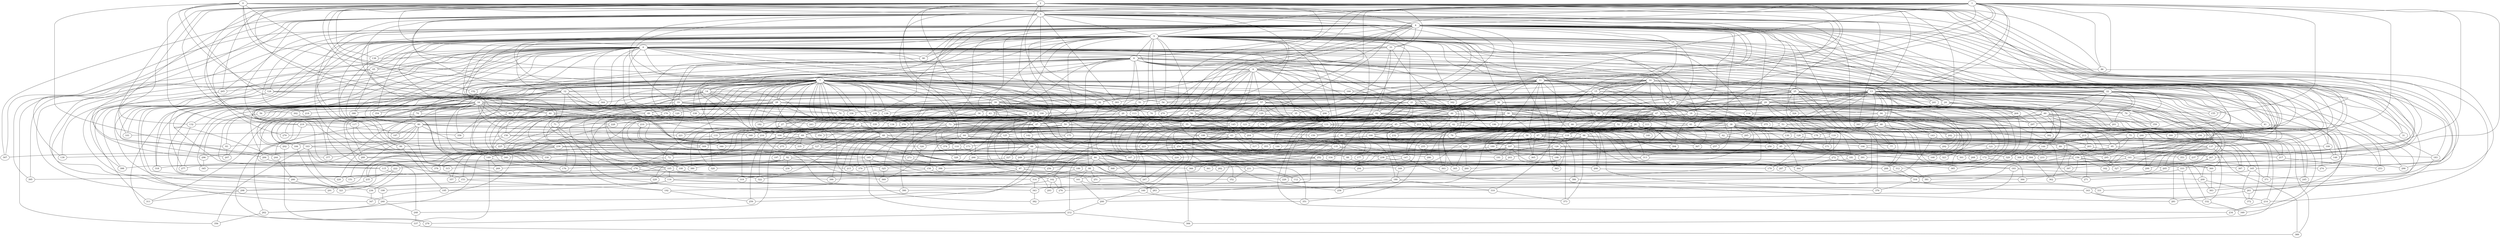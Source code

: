 strict graph "barabasi_albert_graph(400,3)" {
0;
1;
2;
3;
4;
5;
6;
7;
8;
9;
10;
11;
12;
13;
14;
15;
16;
17;
18;
19;
20;
21;
22;
23;
24;
25;
26;
27;
28;
29;
30;
31;
32;
33;
34;
35;
36;
37;
38;
39;
40;
41;
42;
43;
44;
45;
46;
47;
48;
49;
50;
51;
52;
53;
54;
55;
56;
57;
58;
59;
60;
61;
62;
63;
64;
65;
66;
67;
68;
69;
70;
71;
72;
73;
74;
75;
76;
77;
78;
79;
80;
81;
82;
83;
84;
85;
86;
87;
88;
89;
90;
91;
92;
93;
94;
95;
96;
97;
98;
99;
100;
101;
102;
103;
104;
105;
106;
107;
108;
109;
110;
111;
112;
113;
114;
115;
116;
117;
118;
119;
120;
121;
122;
123;
124;
125;
126;
127;
128;
129;
130;
131;
132;
133;
134;
135;
136;
137;
138;
139;
140;
141;
142;
143;
144;
145;
146;
147;
148;
149;
150;
151;
152;
153;
154;
155;
156;
157;
158;
159;
160;
161;
162;
163;
164;
165;
166;
167;
168;
169;
170;
171;
172;
173;
174;
175;
176;
177;
178;
179;
180;
181;
182;
183;
184;
185;
186;
187;
188;
189;
190;
191;
192;
193;
194;
195;
196;
197;
198;
199;
200;
201;
202;
203;
204;
205;
206;
207;
208;
209;
210;
211;
212;
213;
214;
215;
216;
217;
218;
219;
220;
221;
222;
223;
224;
225;
226;
227;
228;
229;
230;
231;
232;
233;
234;
235;
236;
237;
238;
239;
240;
241;
242;
243;
244;
245;
246;
247;
248;
249;
250;
251;
252;
253;
254;
255;
256;
257;
258;
259;
260;
261;
262;
263;
264;
265;
266;
267;
268;
269;
270;
271;
272;
273;
274;
275;
276;
277;
278;
279;
280;
281;
282;
283;
284;
285;
286;
287;
288;
289;
290;
291;
292;
293;
294;
295;
296;
297;
298;
299;
300;
301;
302;
303;
304;
305;
306;
307;
308;
309;
310;
311;
312;
313;
314;
315;
316;
317;
318;
319;
320;
321;
322;
323;
324;
325;
326;
327;
328;
329;
330;
331;
332;
333;
334;
335;
336;
337;
338;
339;
340;
341;
342;
343;
344;
345;
346;
347;
348;
349;
350;
351;
352;
353;
354;
355;
356;
357;
358;
359;
360;
361;
362;
363;
364;
365;
366;
367;
368;
369;
370;
371;
372;
373;
374;
375;
376;
377;
378;
379;
380;
381;
382;
383;
384;
385;
386;
387;
388;
389;
390;
391;
392;
393;
394;
395;
396;
397;
398;
399;
0 -- 194  [is_available=True, prob="1.0"];
0 -- 3  [is_available=True, prob="0.851090883686"];
0 -- 37  [is_available=True, prob="0.223880657404"];
0 -- 14  [is_available=True, prob="1.0"];
0 -- 15  [is_available=True, prob="0.00878079249081"];
0 -- 83  [is_available=True, prob="0.88874229343"];
0 -- 117  [is_available=True, prob="0.405916816203"];
0 -- 310  [is_available=True, prob="0.867813432873"];
0 -- 377  [is_available=True, prob="0.320239849082"];
0 -- 185  [is_available=True, prob="0.857449743562"];
0 -- 59  [is_available=True, prob="0.809368988756"];
0 -- 124  [is_available=True, prob="0.802551104103"];
1 -- 129  [is_available=True, prob="0.682571922859"];
1 -- 3  [is_available=True, prob="0.592420297834"];
1 -- 4  [is_available=True, prob="0.113769105557"];
1 -- 5  [is_available=True, prob="0.398788615673"];
1 -- 7  [is_available=True, prob="0.827998696465"];
1 -- 266  [is_available=True, prob="1.0"];
1 -- 13  [is_available=True, prob="0.458743917316"];
1 -- 15  [is_available=True, prob="0.972632338004"];
1 -- 17  [is_available=True, prob="1.0"];
1 -- 26  [is_available=True, prob="1.0"];
1 -- 155  [is_available=True, prob="1.0"];
1 -- 342  [is_available=True, prob="0.242053574496"];
1 -- 167  [is_available=True, prob="0.643810865347"];
1 -- 172  [is_available=True, prob="0.0792265433125"];
1 -- 50  [is_available=True, prob="0.719776356141"];
1 -- 57  [is_available=True, prob="0.525701461164"];
1 -- 66  [is_available=True, prob="0.0657945708219"];
1 -- 141  [is_available=True, prob="0.6057504334"];
1 -- 81  [is_available=True, prob="0.515741754382"];
1 -- 86  [is_available=True, prob="1.0"];
1 -- 219  [is_available=True, prob="0.624446972701"];
1 -- 93  [is_available=True, prob="1.0"];
1 -- 246  [is_available=True, prob="1.0"];
2 -- 128  [is_available=True, prob="1.0"];
2 -- 3  [is_available=True, prob="0.302623008906"];
2 -- 4  [is_available=True, prob="0.453033485331"];
2 -- 6  [is_available=True, prob="1.0"];
2 -- 265  [is_available=True, prob="0.993682124334"];
2 -- 138  [is_available=True, prob="0.947796369277"];
2 -- 11  [is_available=True, prob="0.564332187279"];
2 -- 13  [is_available=True, prob="0.718839417213"];
2 -- 22  [is_available=True, prob="0.310459270777"];
2 -- 152  [is_available=True, prob="1.0"];
2 -- 132  [is_available=True, prob="0.572115595448"];
2 -- 33  [is_available=True, prob="0.462663548247"];
2 -- 34  [is_available=True, prob="0.0041338368849"];
2 -- 302  [is_available=True, prob="0.675468569191"];
2 -- 68  [is_available=True, prob="0.237771030935"];
2 -- 69  [is_available=True, prob="1.0"];
2 -- 76  [is_available=True, prob="0.898633771966"];
2 -- 333  [is_available=True, prob="0.615000984717"];
2 -- 86  [is_available=True, prob="1.0"];
2 -- 218  [is_available=True, prob="1.0"];
2 -- 94  [is_available=True, prob="0.194012615598"];
2 -- 101  [is_available=True, prob="0.368230066452"];
2 -- 233  [is_available=True, prob="0.166021715791"];
2 -- 106  [is_available=True, prob="0.560052256027"];
2 -- 110  [is_available=True, prob="0.343146482383"];
2 -- 119  [is_available=True, prob="0.0928564030937"];
2 -- 127  [is_available=True, prob="0.296845069224"];
3 -- 4  [is_available=True, prob="1.0"];
3 -- 5  [is_available=True, prob="0.374906134578"];
3 -- 7  [is_available=True, prob="0.526665299724"];
3 -- 393  [is_available=True, prob="0.494061038811"];
3 -- 139  [is_available=True, prob="0.961458208941"];
3 -- 12  [is_available=True, prob="0.497581418172"];
3 -- 19  [is_available=True, prob="1.0"];
3 -- 20  [is_available=True, prob="0.164795197442"];
3 -- 279  [is_available=True, prob="0.177708124085"];
3 -- 30  [is_available=True, prob="0.335259320625"];
3 -- 32  [is_available=True, prob="1.0"];
3 -- 290  [is_available=True, prob="0.278690439078"];
3 -- 40  [is_available=True, prob="0.155567372661"];
3 -- 177  [is_available=True, prob="1.0"];
3 -- 307  [is_available=True, prob="0.391891602263"];
3 -- 185  [is_available=True, prob="0.351477665276"];
3 -- 187  [is_available=True, prob="0.383791145461"];
3 -- 61  [is_available=True, prob="0.553388820626"];
3 -- 288  [is_available=True, prob="0.560492502613"];
3 -- 11  [is_available=True, prob="1.0"];
3 -- 325  [is_available=True, prob="0.283586031743"];
3 -- 207  [is_available=True, prob="1.0"];
3 -- 82  [is_available=True, prob="0.464437436378"];
3 -- 341  [is_available=True, prob="0.544640829193"];
3 -- 214  [is_available=True, prob="0.196261956591"];
4 -- 256  [is_available=True, prob="0.943344074855"];
4 -- 5  [is_available=True, prob="0.287189401812"];
4 -- 6  [is_available=True, prob="0.379576381629"];
4 -- 8  [is_available=True, prob="0.190703199596"];
4 -- 9  [is_available=True, prob="0.897734853054"];
4 -- 10  [is_available=True, prob="1.0"];
4 -- 267  [is_available=True, prob="0.352119768733"];
4 -- 396  [is_available=True, prob="0.867326912862"];
4 -- 16  [is_available=True, prob="1.0"];
4 -- 18  [is_available=True, prob="0.64834414474"];
4 -- 21  [is_available=True, prob="1.0"];
4 -- 23  [is_available=True, prob="0.561803526191"];
4 -- 24  [is_available=True, prob="0.095667622239"];
4 -- 25  [is_available=True, prob="0.296671758678"];
4 -- 26  [is_available=True, prob="0.353766562919"];
4 -- 28  [is_available=True, prob="1.0"];
4 -- 218  [is_available=True, prob="1.0"];
4 -- 31  [is_available=True, prob="0.0184789876985"];
4 -- 160  [is_available=True, prob="0.198586923367"];
4 -- 33  [is_available=True, prob="0.698944494804"];
4 -- 292  [is_available=True, prob="1.0"];
4 -- 38  [is_available=True, prob="0.35052231752"];
4 -- 170  [is_available=True, prob="0.0630096648205"];
4 -- 43  [is_available=True, prob="0.596244343505"];
4 -- 307  [is_available=True, prob="0.105874189044"];
4 -- 265  [is_available=True, prob="0.74215377199"];
4 -- 313  [is_available=True, prob="0.904925372515"];
4 -- 395  [is_available=True, prob="0.244839247279"];
4 -- 201  [is_available=True, prob="0.485873020804"];
4 -- 75  [is_available=True, prob="1.0"];
4 -- 77  [is_available=True, prob="1.0"];
4 -- 79  [is_available=True, prob="0.854360034238"];
4 -- 282  [is_available=True, prob="0.176461984993"];
4 -- 274  [is_available=True, prob="1.0"];
4 -- 90  [is_available=True, prob="0.00753485877654"];
4 -- 99  [is_available=True, prob="0.76239952673"];
4 -- 108  [is_available=True, prob="0.952680554128"];
4 -- 237  [is_available=True, prob="0.449547564797"];
4 -- 241  [is_available=True, prob="0.32017547352"];
4 -- 242  [is_available=True, prob="0.149131496687"];
4 -- 121  [is_available=True, prob="0.21746131277"];
4 -- 122  [is_available=True, prob="0.281662502707"];
5 -- 258  [is_available=True, prob="0.0942332353045"];
5 -- 6  [is_available=True, prob="0.0605900503957"];
5 -- 7  [is_available=True, prob="0.555642125655"];
5 -- 8  [is_available=True, prob="0.325748519393"];
5 -- 9  [is_available=True, prob="0.326544564255"];
5 -- 10  [is_available=True, prob="1.0"];
5 -- 11  [is_available=True, prob="1.0"];
5 -- 12  [is_available=True, prob="0.117105498182"];
5 -- 270  [is_available=True, prob="0.313225846546"];
5 -- 16  [is_available=True, prob="0.235192773987"];
5 -- 17  [is_available=True, prob="1.0"];
5 -- 19  [is_available=True, prob="0.185899875634"];
5 -- 148  [is_available=True, prob="0.62347886283"];
5 -- 21  [is_available=True, prob="0.221097013032"];
5 -- 24  [is_available=True, prob="0.0334547472103"];
5 -- 284  [is_available=True, prob="1.0"];
5 -- 159  [is_available=True, prob="0.946044682256"];
5 -- 33  [is_available=True, prob="0.268876529427"];
5 -- 134  [is_available=True, prob="0.00558925399089"];
5 -- 39  [is_available=True, prob="0.781757713476"];
5 -- 172  [is_available=True, prob="0.577329208925"];
5 -- 46  [is_available=True, prob="0.842297280402"];
5 -- 49  [is_available=True, prob="0.423993738911"];
5 -- 50  [is_available=True, prob="0.833014856678"];
5 -- 54  [is_available=True, prob="1.0"];
5 -- 183  [is_available=True, prob="0.832604885661"];
5 -- 138  [is_available=True, prob="0.538349485966"];
5 -- 394  [is_available=True, prob="1.0"];
5 -- 64  [is_available=True, prob="0.784764657926"];
5 -- 65  [is_available=True, prob="0.460986710932"];
5 -- 331  [is_available=True, prob="0.387733077718"];
5 -- 198  [is_available=True, prob="0.489465702151"];
5 -- 241  [is_available=True, prob="0.106091060487"];
5 -- 204  [is_available=True, prob="1.0"];
5 -- 80  [is_available=True, prob="0.00938784751426"];
5 -- 338  [is_available=True, prob="0.988881079475"];
5 -- 342  [is_available=True, prob="1.0"];
5 -- 90  [is_available=True, prob="1.0"];
5 -- 347  [is_available=True, prob="0.254671691648"];
5 -- 220  [is_available=True, prob="0.0137760319099"];
5 -- 353  [is_available=True, prob="0.39632187728"];
5 -- 354  [is_available=True, prob="1.0"];
5 -- 99  [is_available=True, prob="0.983018851068"];
5 -- 101  [is_available=True, prob="1.0"];
5 -- 174  [is_available=True, prob="1.0"];
5 -- 113  [is_available=True, prob="0.110842476378"];
5 -- 114  [is_available=True, prob="0.385884256174"];
5 -- 117  [is_available=True, prob="0.252233463872"];
5 -- 120  [is_available=True, prob="0.186531707621"];
5 -- 300  [is_available=True, prob="1.0"];
5 -- 124  [is_available=True, prob="1.0"];
5 -- 125  [is_available=True, prob="1.0"];
5 -- 264  [is_available=True, prob="0.992804941943"];
6 -- 8  [is_available=True, prob="0.654066737187"];
6 -- 388  [is_available=True, prob="0.806137169413"];
6 -- 139  [is_available=True, prob="0.27809543058"];
6 -- 398  [is_available=True, prob="0.278857313188"];
6 -- 144  [is_available=True, prob="0.566274485049"];
6 -- 152  [is_available=True, prob="0.275693812206"];
6 -- 18  [is_available=True, prob="1.0"];
6 -- 275  [is_available=True, prob="0.787692698222"];
6 -- 20  [is_available=True, prob="1.0"];
6 -- 24  [is_available=True, prob="0.537106357857"];
6 -- 25  [is_available=True, prob="0.681102939794"];
6 -- 29  [is_available=True, prob="0.973582058484"];
6 -- 31  [is_available=True, prob="1.0"];
6 -- 291  [is_available=True, prob="1.0"];
6 -- 36  [is_available=True, prob="1.0"];
6 -- 303  [is_available=True, prob="0.0754512612334"];
6 -- 176  [is_available=True, prob="0.567474332958"];
6 -- 136  [is_available=True, prob="1.0"];
6 -- 181  [is_available=True, prob="0.457009873116"];
6 -- 54  [is_available=True, prob="1.0"];
6 -- 59  [is_available=True, prob="0.274851429201"];
6 -- 318  [is_available=True, prob="0.0165777461298"];
6 -- 65  [is_available=True, prob="0.355367671474"];
6 -- 395  [is_available=True, prob="0.0683742089156"];
6 -- 68  [is_available=True, prob="0.512117329152"];
6 -- 326  [is_available=True, prob="0.876267140893"];
6 -- 356  [is_available=True, prob="0.25038780399"];
6 -- 74  [is_available=True, prob="0.773817393078"];
6 -- 77  [is_available=True, prob="0.279824533683"];
6 -- 80  [is_available=True, prob="1.0"];
6 -- 344  [is_available=True, prob="0.453936257713"];
6 -- 228  [is_available=True, prob="0.6893913225"];
6 -- 90  [is_available=True, prob="1.0"];
6 -- 354  [is_available=True, prob="0.901137342775"];
6 -- 100  [is_available=True, prob="0.0255786278844"];
6 -- 358  [is_available=True, prob="0.0941497475587"];
6 -- 236  [is_available=True, prob="1.0"];
6 -- 109  [is_available=True, prob="0.136376712381"];
6 -- 371  [is_available=True, prob="0.747766489986"];
7 -- 129  [is_available=True, prob="1.0"];
7 -- 265  [is_available=True, prob="0.48394693058"];
7 -- 12  [is_available=True, prob="0.544207051167"];
7 -- 13  [is_available=True, prob="0.799165461587"];
7 -- 14  [is_available=True, prob="0.498970622113"];
7 -- 145  [is_available=True, prob="0.0232428427844"];
7 -- 19  [is_available=True, prob="0.0571499876031"];
7 -- 148  [is_available=True, prob="0.0663445832504"];
7 -- 277  [is_available=True, prob="1.0"];
7 -- 23  [is_available=True, prob="0.831992322967"];
7 -- 152  [is_available=True, prob="1.0"];
7 -- 27  [is_available=True, prob="0.53344644664"];
7 -- 28  [is_available=True, prob="0.666114624142"];
7 -- 157  [is_available=True, prob="0.0270352627911"];
7 -- 289  [is_available=True, prob="0.750257469776"];
7 -- 164  [is_available=True, prob="0.465918670302"];
7 -- 166  [is_available=True, prob="0.607567846087"];
7 -- 39  [is_available=True, prob="0.143658078086"];
7 -- 45  [is_available=True, prob="0.226568241565"];
7 -- 47  [is_available=True, prob="0.250099318406"];
7 -- 48  [is_available=True, prob="0.592025374315"];
7 -- 270  [is_available=True, prob="0.182375741184"];
7 -- 182  [is_available=True, prob="1.0"];
7 -- 393  [is_available=True, prob="1.0"];
7 -- 190  [is_available=True, prob="0.260517105691"];
7 -- 319  [is_available=True, prob="0.68199752786"];
7 -- 175  [is_available=True, prob="0.101340560045"];
7 -- 197  [is_available=True, prob="1.0"];
7 -- 73  [is_available=True, prob="0.466062762447"];
7 -- 75  [is_available=True, prob="0.284617689769"];
7 -- 226  [is_available=True, prob="0.364719815847"];
7 -- 269  [is_available=True, prob="0.851259650238"];
7 -- 336  [is_available=True, prob="0.402976079353"];
7 -- 337  [is_available=True, prob="0.608875215253"];
7 -- 210  [is_available=True, prob="0.518567154716"];
7 -- 339  [is_available=True, prob="0.770235863374"];
7 -- 213  [is_available=True, prob="1.0"];
7 -- 215  [is_available=True, prob="0.807914967401"];
7 -- 92  [is_available=True, prob="0.426604581871"];
7 -- 221  [is_available=True, prob="1.0"];
7 -- 350  [is_available=True, prob="0.616453583294"];
7 -- 224  [is_available=True, prob="1.0"];
7 -- 98  [is_available=True, prob="0.567936587937"];
7 -- 131  [is_available=True, prob="0.469859443651"];
7 -- 104  [is_available=True, prob="0.0349583661215"];
7 -- 108  [is_available=True, prob="1.0"];
7 -- 239  [is_available=True, prob="1.0"];
7 -- 113  [is_available=True, prob="0.0457835410941"];
7 -- 115  [is_available=True, prob="0.58783832693"];
7 -- 244  [is_available=True, prob="0.999413403628"];
7 -- 376  [is_available=True, prob="0.394325140739"];
7 -- 249  [is_available=True, prob="0.521466833294"];
7 -- 379  [is_available=True, prob="1.0"];
7 -- 124  [is_available=True, prob="1.0"];
7 -- 125  [is_available=True, prob="0.236124786023"];
8 -- 9  [is_available=True, prob="0.813489721843"];
8 -- 14  [is_available=True, prob="0.122151219683"];
8 -- 147  [is_available=True, prob="0.855387603192"];
8 -- 133  [is_available=True, prob="0.190696077275"];
8 -- 293  [is_available=True, prob="0.891418043072"];
8 -- 42  [is_available=True, prob="0.195873060097"];
8 -- 43  [is_available=True, prob="0.411150452615"];
8 -- 44  [is_available=True, prob="1.0"];
8 -- 51  [is_available=True, prob="0.611775375802"];
8 -- 183  [is_available=True, prob="1.0"];
8 -- 205  [is_available=True, prob="0.263804151394"];
8 -- 206  [is_available=True, prob="0.184577726014"];
8 -- 83  [is_available=True, prob="0.823049515049"];
8 -- 86  [is_available=True, prob="0.342790782382"];
8 -- 87  [is_available=True, prob="0.851845123991"];
8 -- 216  [is_available=True, prob="0.423831601475"];
8 -- 236  [is_available=True, prob="1.0"];
8 -- 248  [is_available=True, prob="1.0"];
8 -- 170  [is_available=True, prob="0.486181726389"];
8 -- 126  [is_available=True, prob="0.949509288294"];
9 -- 32  [is_available=True, prob="0.302729916246"];
9 -- 368  [is_available=True, prob="1.0"];
9 -- 98  [is_available=True, prob="0.869147192424"];
9 -- 35  [is_available=True, prob="1.0"];
9 -- 10  [is_available=True, prob="0.623895756491"];
9 -- 311  [is_available=True, prob="0.432110791008"];
9 -- 164  [is_available=True, prob="1.0"];
9 -- 50  [is_available=True, prob="0.206216071561"];
9 -- 179  [is_available=True, prob="1.0"];
9 -- 57  [is_available=True, prob="1.0"];
9 -- 36  [is_available=True, prob="0.303491912053"];
9 -- 219  [is_available=True, prob="0.680758269103"];
9 -- 252  [is_available=True, prob="0.77609995105"];
9 -- 63  [is_available=True, prob="0.340436709888"];
10 -- 91  [is_available=True, prob="0.195016602252"];
10 -- 73  [is_available=True, prob="0.123749656702"];
10 -- 15  [is_available=True, prob="1.0"];
10 -- 17  [is_available=True, prob="0.509387923168"];
10 -- 18  [is_available=True, prob="0.432494725417"];
10 -- 51  [is_available=True, prob="1.0"];
10 -- 147  [is_available=True, prob="0.209386203107"];
10 -- 22  [is_available=True, prob="1.0"];
10 -- 41  [is_available=True, prob="0.985999055024"];
10 -- 137  [is_available=True, prob="0.802740310826"];
10 -- 25  [is_available=True, prob="0.359000137923"];
10 -- 27  [is_available=True, prob="0.834234307779"];
10 -- 60  [is_available=True, prob="0.173218205415"];
10 -- 30  [is_available=True, prob="1.0"];
11 -- 257  [is_available=True, prob="0.294519620152"];
11 -- 22  [is_available=True, prob="0.837016334791"];
11 -- 154  [is_available=True, prob="0.350500362354"];
11 -- 161  [is_available=True, prob="0.658954329478"];
11 -- 164  [is_available=True, prob="0.204756610405"];
11 -- 171  [is_available=True, prob="0.770934498788"];
11 -- 44  [is_available=True, prob="0.955794462608"];
11 -- 303  [is_available=True, prob="0.590164309558"];
11 -- 304  [is_available=True, prob="0.593548726838"];
11 -- 178  [is_available=True, prob="0.879740947704"];
11 -- 308  [is_available=True, prob="1.0"];
11 -- 56  [is_available=True, prob="0.934136028476"];
11 -- 57  [is_available=True, prob="0.513889421713"];
11 -- 58  [is_available=True, prob="0.883856339711"];
11 -- 324  [is_available=True, prob="0.426045220442"];
11 -- 100  [is_available=True, prob="0.320729043097"];
11 -- 233  [is_available=True, prob="1.0"];
11 -- 363  [is_available=True, prob="0.885258622795"];
11 -- 123  [is_available=True, prob="0.438574876436"];
12 -- 38  [is_available=True, prob="0.576312317841"];
12 -- 71  [is_available=True, prob="1.0"];
12 -- 335  [is_available=True, prob="1.0"];
12 -- 16  [is_available=True, prob="0.924227789372"];
12 -- 243  [is_available=True, prob="0.695212744824"];
12 -- 52  [is_available=True, prob="1.0"];
12 -- 284  [is_available=True, prob="0.342575370189"];
12 -- 318  [is_available=True, prob="0.689831288073"];
13 -- 131  [is_available=True, prob="0.733033331442"];
13 -- 264  [is_available=True, prob="1.0"];
13 -- 137  [is_available=True, prob="0.174407102151"];
13 -- 130  [is_available=True, prob="0.569036250291"];
13 -- 195  [is_available=True, prob="0.645968982604"];
13 -- 154  [is_available=True, prob="1.0"];
13 -- 155  [is_available=True, prob="0.739185614144"];
13 -- 29  [is_available=True, prob="0.645988868765"];
13 -- 34  [is_available=True, prob="1.0"];
13 -- 299  [is_available=True, prob="0.684946385463"];
13 -- 46  [is_available=True, prob="1.0"];
13 -- 47  [is_available=True, prob="0.814123160367"];
13 -- 60  [is_available=True, prob="1.0"];
13 -- 61  [is_available=True, prob="0.664904825779"];
13 -- 67  [is_available=True, prob="0.907815062706"];
13 -- 201  [is_available=True, prob="0.161431179287"];
13 -- 386  [is_available=True, prob="0.538842610559"];
13 -- 91  [is_available=True, prob="0.983819853542"];
13 -- 94  [is_available=True, prob="0.222869743728"];
13 -- 391  [is_available=True, prob="0.425538359493"];
13 -- 102  [is_available=True, prob="0.166069952772"];
13 -- 381  [is_available=True, prob="0.716918283379"];
13 -- 114  [is_available=True, prob="0.882111944258"];
13 -- 118  [is_available=True, prob="0.305749552403"];
13 -- 253  [is_available=True, prob="0.21043478489"];
14 -- 385  [is_available=True, prob="0.0198180557754"];
14 -- 37  [is_available=True, prob="1.0"];
14 -- 239  [is_available=True, prob="1.0"];
14 -- 40  [is_available=True, prob="0.862764576855"];
14 -- 344  [is_available=True, prob="0.705498666856"];
14 -- 28  [is_available=True, prob="0.299243021508"];
14 -- 350  [is_available=True, prob="0.959106705543"];
15 -- 301  [is_available=True, prob="0.724409266266"];
15 -- 289  [is_available=True, prob="0.0157428442653"];
15 -- 109  [is_available=True, prob="1.0"];
15 -- 206  [is_available=True, prob="0.65105186528"];
15 -- 111  [is_available=True, prob="0.385376249507"];
15 -- 51  [is_available=True, prob="0.890784416863"];
15 -- 21  [is_available=True, prob="0.753368393487"];
15 -- 54  [is_available=True, prob="1.0"];
15 -- 349  [is_available=True, prob="0.00103783794563"];
15 -- 53  [is_available=True, prob="0.943103611581"];
16 -- 277  [is_available=True, prob="0.277789877474"];
16 -- 23  [is_available=True, prob="0.967072436333"];
16 -- 280  [is_available=True, prob="1.0"];
16 -- 132  [is_available=True, prob="1.0"];
16 -- 159  [is_available=True, prob="0.393168739573"];
16 -- 35  [is_available=True, prob="1.0"];
16 -- 40  [is_available=True, prob="1.0"];
16 -- 302  [is_available=True, prob="0.591268060196"];
16 -- 94  [is_available=True, prob="1.0"];
16 -- 184  [is_available=True, prob="0.967141088284"];
16 -- 351  [is_available=True, prob="0.300608916197"];
16 -- 202  [is_available=True, prob="0.992159684481"];
16 -- 70  [is_available=True, prob="0.890228727659"];
16 -- 74  [is_available=True, prob="0.670814047398"];
16 -- 56  [is_available=True, prob="1.0"];
16 -- 210  [is_available=True, prob="0.082670305405"];
16 -- 340  [is_available=True, prob="0.997905220106"];
16 -- 345  [is_available=True, prob="1.0"];
16 -- 346  [is_available=True, prob="0.244670280839"];
16 -- 91  [is_available=True, prob="0.473526190222"];
16 -- 348  [is_available=True, prob="0.526728660371"];
16 -- 93  [is_available=True, prob="0.892524613848"];
16 -- 222  [is_available=True, prob="0.194110608693"];
16 -- 223  [is_available=True, prob="0.561929393769"];
16 -- 354  [is_available=True, prob="1.0"];
16 -- 229  [is_available=True, prob="0.0544899749355"];
16 -- 358  [is_available=True, prob="0.440949295976"];
16 -- 108  [is_available=True, prob="0.167636080875"];
16 -- 338  [is_available=True, prob="0.316281925772"];
16 -- 111  [is_available=True, prob="0.620753779647"];
16 -- 116  [is_available=True, prob="0.838486711071"];
17 -- 194  [is_available=True, prob="1.0"];
17 -- 97  [is_available=True, prob="0.778995869044"];
17 -- 73  [is_available=True, prob="0.389294898999"];
17 -- 263  [is_available=True, prob="0.84738934208"];
17 -- 79  [is_available=True, prob="1.0"];
17 -- 49  [is_available=True, prob="0.330761798775"];
17 -- 274  [is_available=True, prob="0.108654265129"];
17 -- 83  [is_available=True, prob="0.599492430467"];
17 -- 20  [is_available=True, prob="0.134416373871"];
17 -- 286  [is_available=True, prob="0.869079429116"];
17 -- 375  [is_available=True, prob="1.0"];
17 -- 187  [is_available=True, prob="0.811352186019"];
17 -- 156  [is_available=True, prob="0.991814365432"];
17 -- 62  [is_available=True, prob="0.738235918282"];
18 -- 323  [is_available=True, prob="0.501737975626"];
18 -- 134  [is_available=True, prob="0.75407599528"];
18 -- 210  [is_available=True, prob="0.205322259341"];
18 -- 52  [is_available=True, prob="0.389900067871"];
18 -- 375  [is_available=True, prob="0.470215543941"];
18 -- 95  [is_available=True, prob="1.0"];
19 -- 225  [is_available=True, prob="1.0"];
19 -- 102  [is_available=True, prob="0.0330119686428"];
19 -- 103  [is_available=True, prob="1.0"];
19 -- 170  [is_available=True, prob="0.382294686306"];
19 -- 207  [is_available=True, prob="0.413592155178"];
19 -- 336  [is_available=True, prob="0.825089326807"];
19 -- 338  [is_available=True, prob="1.0"];
19 -- 245  [is_available=True, prob="0.00411311334486"];
19 -- 150  [is_available=True, prob="1.0"];
19 -- 311  [is_available=True, prob="0.117478379689"];
19 -- 155  [is_available=True, prob="1.0"];
19 -- 70  [is_available=True, prob="0.726521992593"];
20 -- 320  [is_available=True, prob="1.0"];
20 -- 228  [is_available=True, prob="1.0"];
20 -- 243  [is_available=True, prob="0.895910785157"];
20 -- 41  [is_available=True, prob="0.724675830277"];
20 -- 285  [is_available=True, prob="1.0"];
20 -- 211  [is_available=True, prob="1.0"];
20 -- 182  [is_available=True, prob="1.0"];
20 -- 26  [is_available=True, prob="1.0"];
20 -- 188  [is_available=True, prob="1.0"];
20 -- 282  [is_available=True, prob="1.0"];
21 -- 367  [is_available=True, prob="0.0843139228169"];
21 -- 262  [is_available=True, prob="0.146419229334"];
21 -- 135  [is_available=True, prob="0.842172229083"];
21 -- 168  [is_available=True, prob="0.500588673538"];
21 -- 140  [is_available=True, prob="0.898540448632"];
21 -- 234  [is_available=True, prob="0.60554316799"];
21 -- 231  [is_available=True, prob="0.0981260295824"];
21 -- 44  [is_available=True, prob="1.0"];
21 -- 270  [is_available=True, prob="1.0"];
21 -- 79  [is_available=True, prob="1.0"];
21 -- 81  [is_available=True, prob="0.383293585831"];
21 -- 243  [is_available=True, prob="0.773458337179"];
21 -- 190  [is_available=True, prob="0.975605784784"];
21 -- 120  [is_available=True, prob="1.0"];
21 -- 30  [is_available=True, prob="1.0"];
22 -- 32  [is_available=True, prob="0.123057123647"];
22 -- 225  [is_available=True, prob="0.714841058332"];
22 -- 163  [is_available=True, prob="1.0"];
22 -- 36  [is_available=True, prob="1.0"];
22 -- 165  [is_available=True, prob="1.0"];
22 -- 295  [is_available=True, prob="0.516064130406"];
22 -- 41  [is_available=True, prob="1.0"];
22 -- 66  [is_available=True, prob="1.0"];
22 -- 145  [is_available=True, prob="0.058908377478"];
22 -- 53  [is_available=True, prob="0.349446744439"];
22 -- 297  [is_available=True, prob="0.13919902261"];
22 -- 213  [is_available=True, prob="0.563908814331"];
22 -- 290  [is_available=True, prob="0.323826648225"];
22 -- 29  [is_available=True, prob="1.0"];
22 -- 85  [is_available=True, prob="0.312789474832"];
23 -- 362  [is_available=True, prob="0.522084763557"];
23 -- 149  [is_available=True, prob="0.381905878101"];
23 -- 196  [is_available=True, prob="0.474253045623"];
23 -- 27  [is_available=True, prob="0.478854713013"];
23 -- 63  [is_available=True, prob="1.0"];
24 -- 385  [is_available=True, prob="0.420223080124"];
24 -- 34  [is_available=True, prob="0.548105425674"];
24 -- 392  [is_available=True, prob="0.901108672047"];
24 -- 237  [is_available=True, prob="0.161876337192"];
24 -- 324  [is_available=True, prob="1.0"];
24 -- 60  [is_available=True, prob="0.982771400126"];
24 -- 166  [is_available=True, prob="0.936298385395"];
25 -- 261  [is_available=True, prob="0.917706717977"];
25 -- 136  [is_available=True, prob="0.118577091366"];
25 -- 393  [is_available=True, prob="0.925866333297"];
25 -- 141  [is_available=True, prob="0.320629017844"];
25 -- 39  [is_available=True, prob="0.460695251246"];
25 -- 71  [is_available=True, prob="0.257295646822"];
25 -- 308  [is_available=True, prob="1.0"];
25 -- 324  [is_available=True, prob="0.0319806389282"];
25 -- 327  [is_available=True, prob="0.938310079914"];
25 -- 74  [is_available=True, prob="0.688437080727"];
25 -- 78  [is_available=True, prob="1.0"];
25 -- 341  [is_available=True, prob="0.883438070623"];
25 -- 89  [is_available=True, prob="0.36106420138"];
25 -- 359  [is_available=True, prob="0.530689202536"];
25 -- 107  [is_available=True, prob="1.0"];
25 -- 112  [is_available=True, prob="1.0"];
25 -- 241  [is_available=True, prob="0.621938644249"];
25 -- 370  [is_available=True, prob="0.947130776648"];
25 -- 121  [is_available=True, prob="1.0"];
26 -- 128  [is_available=True, prob="1.0"];
26 -- 194  [is_available=True, prob="0.84947912821"];
26 -- 387  [is_available=True, prob="1.0"];
26 -- 69  [is_available=True, prob="1.0"];
26 -- 276  [is_available=True, prob="0.638338398803"];
26 -- 137  [is_available=True, prob="0.822655026137"];
26 -- 300  [is_available=True, prob="0.89279363262"];
26 -- 366  [is_available=True, prob="0.108072004453"];
26 -- 84  [is_available=True, prob="0.900232182149"];
26 -- 118  [is_available=True, prob="0.469657240758"];
26 -- 89  [is_available=True, prob="0.965197157416"];
26 -- 251  [is_available=True, prob="0.58781555084"];
26 -- 101  [is_available=True, prob="0.364103016544"];
26 -- 189  [is_available=True, prob="0.375204650418"];
26 -- 31  [is_available=True, prob="0.949511725873"];
27 -- 276  [is_available=True, prob="0.975687199034"];
27 -- 216  [is_available=True, prob="0.318080537171"];
27 -- 380  [is_available=True, prob="0.600918352694"];
28 -- 352  [is_available=True, prob="0.980090422766"];
28 -- 136  [is_available=True, prob="0.410763372318"];
28 -- 42  [is_available=True, prob="0.20063743512"];
28 -- 176  [is_available=True, prob="0.804830777958"];
28 -- 49  [is_available=True, prob="1.0"];
28 -- 339  [is_available=True, prob="0.308780071821"];
28 -- 302  [is_available=True, prob="0.838322339136"];
28 -- 182  [is_available=True, prob="1.0"];
28 -- 184  [is_available=True, prob="0.84491315592"];
28 -- 286  [is_available=True, prob="0.386698837233"];
29 -- 232  [is_available=True, prob="0.284018209604"];
29 -- 297  [is_available=True, prob="0.350379640462"];
29 -- 142  [is_available=True, prob="1.0"];
29 -- 47  [is_available=True, prob="1.0"];
29 -- 272  [is_available=True, prob="0.643028981396"];
29 -- 392  [is_available=True, prob="1.0"];
29 -- 82  [is_available=True, prob="0.284569117883"];
29 -- 397  [is_available=True, prob="0.796901275067"];
29 -- 143  [is_available=True, prob="0.878909938036"];
29 -- 221  [is_available=True, prob="0.393560568333"];
29 -- 146  [is_available=True, prob="0.829609054816"];
30 -- 384  [is_available=True, prob="1.0"];
30 -- 66  [is_available=True, prob="1.0"];
30 -- 38  [is_available=True, prob="0.106154820562"];
30 -- 72  [is_available=True, prob="0.956550385297"];
30 -- 42  [is_available=True, prob="0.670347129869"];
30 -- 45  [is_available=True, prob="1.0"];
30 -- 67  [is_available=True, prob="1.0"];
30 -- 87  [is_available=True, prob="0.645416096585"];
30 -- 250  [is_available=True, prob="1.0"];
30 -- 188  [is_available=True, prob="1.0"];
32 -- 142  [is_available=True, prob="1.0"];
32 -- 43  [is_available=True, prob="0.948281724434"];
33 -- 65  [is_available=True, prob="0.660816582748"];
33 -- 35  [is_available=True, prob="0.0129030518698"];
33 -- 138  [is_available=True, prob="0.746354597288"];
33 -- 82  [is_available=True, prob="0.293689063769"];
33 -- 255  [is_available=True, prob="0.217387402831"];
34 -- 37  [is_available=True, prob="0.982678792623"];
34 -- 360  [is_available=True, prob="0.413201057563"];
34 -- 235  [is_available=True, prob="0.956899967468"];
35 -- 211  [is_available=True, prob="0.308135718862"];
35 -- 224  [is_available=True, prob="0.984873116635"];
36 -- 196  [is_available=True, prob="0.675502126267"];
36 -- 264  [is_available=True, prob="0.0312751230333"];
36 -- 305  [is_available=True, prob="0.0724262286344"];
36 -- 56  [is_available=True, prob="0.536594156105"];
37 -- 69  [is_available=True, prob="1.0"];
37 -- 78  [is_available=True, prob="0.512388571947"];
37 -- 175  [is_available=True, prob="0.188552130086"];
37 -- 48  [is_available=True, prob="0.428562484956"];
37 -- 319  [is_available=True, prob="0.976398925062"];
38 -- 64  [is_available=True, prob="0.336265856767"];
38 -- 128  [is_available=True, prob="0.773991849836"];
38 -- 285  [is_available=True, prob="0.552387431983"];
38 -- 165  [is_available=True, prob="0.494879151981"];
38 -- 260  [is_available=True, prob="0.733625346528"];
38 -- 257  [is_available=True, prob="0.364538800562"];
38 -- 106  [is_available=True, prob="1.0"];
38 -- 242  [is_available=True, prob="1.0"];
38 -- 271  [is_available=True, prob="0.630562281984"];
38 -- 48  [is_available=True, prob="0.930512449532"];
38 -- 178  [is_available=True, prob="0.906429709557"];
38 -- 180  [is_available=True, prob="0.900932446327"];
38 -- 150  [is_available=True, prob="0.642786476785"];
38 -- 119  [is_available=True, prob="0.453688228616"];
38 -- 250  [is_available=True, prob="0.574794714815"];
38 -- 58  [is_available=True, prob="0.901068489549"];
38 -- 192  [is_available=True, prob="0.34152336705"];
38 -- 159  [is_available=True, prob="1.0"];
39 -- 192  [is_available=True, prob="0.262045621273"];
39 -- 70  [is_available=True, prob="0.400718426136"];
39 -- 103  [is_available=True, prob="0.520175686331"];
39 -- 76  [is_available=True, prob="0.542095114676"];
39 -- 238  [is_available=True, prob="1.0"];
39 -- 53  [is_available=True, prob="0.635503636256"];
39 -- 374  [is_available=True, prob="1.0"];
39 -- 218  [is_available=True, prob="0.776917117185"];
39 -- 190  [is_available=True, prob="0.925100256683"];
40 -- 80  [is_available=True, prob="1.0"];
40 -- 173  [is_available=True, prob="0.301106451563"];
40 -- 150  [is_available=True, prob="1.0"];
40 -- 55  [is_available=True, prob="1.0"];
40 -- 345  [is_available=True, prob="0.641719531855"];
40 -- 59  [is_available=True, prob="0.530855575207"];
41 -- 253  [is_available=True, prob="0.048216227791"];
42 -- 326  [is_available=True, prob="0.237365546941"];
42 -- 232  [is_available=True, prob="0.41973423928"];
42 -- 246  [is_available=True, prob="0.633949440005"];
43 -- 64  [is_available=True, prob="0.19169353241"];
43 -- 131  [is_available=True, prob="0.779250815396"];
43 -- 273  [is_available=True, prob="1.0"];
43 -- 72  [is_available=True, prob="0.630430638508"];
43 -- 339  [is_available=True, prob="0.711006800056"];
43 -- 88  [is_available=True, prob="1.0"];
43 -- 104  [is_available=True, prob="1.0"];
44 -- 160  [is_available=True, prob="1.0"];
44 -- 169  [is_available=True, prob="1.0"];
44 -- 45  [is_available=True, prob="0.388008041778"];
44 -- 46  [is_available=True, prob="1.0"];
44 -- 232  [is_available=True, prob="0.066237527657"];
44 -- 252  [is_available=True, prob="0.184998044146"];
44 -- 181  [is_available=True, prob="0.590195423784"];
45 -- 166  [is_available=True, prob="0.430261671466"];
45 -- 75  [is_available=True, prob="0.961270101627"];
45 -- 177  [is_available=True, prob="1.0"];
45 -- 180  [is_available=True, prob="0.894436575824"];
45 -- 125  [is_available=True, prob="1.0"];
45 -- 63  [is_available=True, prob="1.0"];
46 -- 193  [is_available=True, prob="0.724937085856"];
46 -- 178  [is_available=True, prob="0.121759175904"];
46 -- 371  [is_available=True, prob="0.390602126443"];
46 -- 213  [is_available=True, prob="1.0"];
46 -- 58  [is_available=True, prob="1.0"];
46 -- 378  [is_available=True, prob="0.155896777682"];
47 -- 292  [is_available=True, prob="0.50732490665"];
47 -- 169  [is_available=True, prob="0.171268102885"];
47 -- 203  [is_available=True, prob="1.0"];
47 -- 78  [is_available=True, prob="0.625382610161"];
47 -- 111  [is_available=True, prob="0.586930819333"];
47 -- 242  [is_available=True, prob="0.411807311375"];
47 -- 52  [is_available=True, prob="0.0450864366536"];
47 -- 214  [is_available=True, prob="0.3594659722"];
47 -- 247  [is_available=True, prob="0.320538871872"];
47 -- 143  [is_available=True, prob="0.254940120636"];
48 -- 106  [is_available=True, prob="1.0"];
48 -- 173  [is_available=True, prob="1.0"];
48 -- 212  [is_available=True, prob="1.0"];
48 -- 215  [is_available=True, prob="0.397798730314"];
48 -- 89  [is_available=True, prob="0.0472248444397"];
48 -- 379  [is_available=True, prob="1.0"];
48 -- 254  [is_available=True, prob="0.625425598543"];
48 -- 127  [is_available=True, prob="0.69945909083"];
49 -- 71  [is_available=True, prob="1.0"];
49 -- 278  [is_available=True, prob="0.793199901742"];
49 -- 55  [is_available=True, prob="0.479903440388"];
49 -- 219  [is_available=True, prob="0.913526824052"];
49 -- 61  [is_available=True, prob="0.959953856857"];
50 -- 134  [is_available=True, prob="1.0"];
50 -- 135  [is_available=True, prob="0.452237995046"];
50 -- 247  [is_available=True, prob="0.128016637021"];
50 -- 174  [is_available=True, prob="0.183974230514"];
50 -- 55  [is_available=True, prob="0.948161122715"];
50 -- 217  [is_available=True, prob="1.0"];
50 -- 123  [is_available=True, prob="1.0"];
50 -- 133  [is_available=True, prob="1.0"];
51 -- 336  [is_available=True, prob="0.132559797932"];
51 -- 113  [is_available=True, prob="0.521429239138"];
51 -- 84  [is_available=True, prob="0.352489184456"];
52 -- 96  [is_available=True, prob="0.430192361133"];
52 -- 81  [is_available=True, prob="1.0"];
53 -- 130  [is_available=True, prob="1.0"];
53 -- 374  [is_available=True, prob="0.0485482628642"];
53 -- 334  [is_available=True, prob="0.224973099521"];
53 -- 179  [is_available=True, prob="1.0"];
53 -- 143  [is_available=True, prob="0.426565235074"];
54 -- 279  [is_available=True, prob="1.0"];
54 -- 263  [is_available=True, prob="0.0337416593681"];
55 -- 130  [is_available=True, prob="0.687903335388"];
55 -- 391  [is_available=True, prob="0.161625894457"];
55 -- 204  [is_available=True, prob="0.0481270447943"];
55 -- 301  [is_available=True, prob="1.0"];
55 -- 399  [is_available=True, prob="0.49005771209"];
55 -- 118  [is_available=True, prob="1.0"];
55 -- 216  [is_available=True, prob="1.0"];
55 -- 322  [is_available=True, prob="0.0670044452526"];
55 -- 62  [is_available=True, prob="0.344917315745"];
56 -- 296  [is_available=True, prob="1.0"];
57 -- 320  [is_available=True, prob="1.0"];
57 -- 162  [is_available=True, prob="0.424270899353"];
57 -- 388  [is_available=True, prob="0.332813779013"];
57 -- 198  [is_available=True, prob="0.370540898673"];
57 -- 129  [is_available=True, prob="0.718672785441"];
57 -- 104  [is_available=True, prob="1.0"];
57 -- 105  [is_available=True, prob="0.364653480308"];
57 -- 76  [is_available=True, prob="0.987461524485"];
57 -- 206  [is_available=True, prob="0.747652285881"];
57 -- 335  [is_available=True, prob="0.799978532006"];
57 -- 352  [is_available=True, prob="0.843949392853"];
57 -- 114  [is_available=True, prob="0.81970754347"];
57 -- 334  [is_available=True, prob="0.650394428525"];
57 -- 123  [is_available=True, prob="0.661114779792"];
58 -- 326  [is_available=True, prob="1.0"];
58 -- 77  [is_available=True, prob="0.104329856681"];
58 -- 110  [is_available=True, prob="1.0"];
58 -- 365  [is_available=True, prob="0.807342193274"];
58 -- 144  [is_available=True, prob="1.0"];
58 -- 184  [is_available=True, prob="0.0216350047071"];
59 -- 67  [is_available=True, prob="0.255581094023"];
59 -- 175  [is_available=True, prob="0.0510118791172"];
59 -- 208  [is_available=True, prob="0.946158177319"];
59 -- 328  [is_available=True, prob="1.0"];
59 -- 279  [is_available=True, prob="0.943161765693"];
59 -- 348  [is_available=True, prob="0.0302753386083"];
60 -- 353  [is_available=True, prob="0.632101780552"];
60 -- 226  [is_available=True, prob="0.0436395312074"];
60 -- 196  [is_available=True, prob="0.551806959379"];
60 -- 359  [is_available=True, prob="0.418761183835"];
60 -- 300  [is_available=True, prob="0.982275603834"];
60 -- 144  [is_available=True, prob="0.616585843007"];
60 -- 376  [is_available=True, prob="0.0377714501668"];
60 -- 245  [is_available=True, prob="0.274345153557"];
60 -- 217  [is_available=True, prob="0.947448264828"];
60 -- 314  [is_available=True, prob="1.0"];
60 -- 346  [is_available=True, prob="1.0"];
60 -- 341  [is_available=True, prob="0.0143628021237"];
61 -- 367  [is_available=True, prob="1.0"];
61 -- 62  [is_available=True, prob="0.71429923574"];
61 -- 350  [is_available=True, prob="0.187977226114"];
62 -- 85  [is_available=True, prob="0.307089542028"];
63 -- 103  [is_available=True, prob="0.80132606108"];
63 -- 238  [is_available=True, prob="0.722428233432"];
63 -- 254  [is_available=True, prob="0.0682712182664"];
63 -- 317  [is_available=True, prob="0.687723716643"];
63 -- 158  [is_available=True, prob="1.0"];
63 -- 95  [is_available=True, prob="0.054648970053"];
64 -- 225  [is_available=True, prob="0.553118411792"];
64 -- 68  [is_available=True, prob="0.822634004761"];
64 -- 88  [is_available=True, prob="0.974260488752"];
64 -- 158  [is_available=True, prob="0.466562769825"];
65 -- 388  [is_available=True, prob="0.230228788654"];
65 -- 298  [is_available=True, prob="0.0946117833292"];
65 -- 240  [is_available=True, prob="0.740649220088"];
66 -- 188  [is_available=True, prob="0.607708293263"];
66 -- 268  [is_available=True, prob="1.0"];
67 -- 386  [is_available=True, prob="0.477724813166"];
67 -- 171  [is_available=True, prob="0.0283334199195"];
67 -- 173  [is_available=True, prob="0.0523691527588"];
67 -- 365  [is_available=True, prob="0.540947742249"];
67 -- 153  [is_available=True, prob="1.0"];
67 -- 121  [is_available=True, prob="0.317999796237"];
67 -- 122  [is_available=True, prob="0.505734250787"];
67 -- 92  [is_available=True, prob="0.0228399353315"];
67 -- 255  [is_available=True, prob="1.0"];
68 -- 272  [is_available=True, prob="1.0"];
68 -- 295  [is_available=True, prob="0.922317177419"];
68 -- 72  [is_available=True, prob="1.0"];
68 -- 156  [is_available=True, prob="0.0374735642"];
68 -- 139  [is_available=True, prob="0.273998370838"];
68 -- 332  [is_available=True, prob="0.128364243836"];
68 -- 240  [is_available=True, prob="0.601263797484"];
68 -- 84  [is_available=True, prob="0.483854806053"];
68 -- 181  [is_available=True, prob="0.0851455998626"];
68 -- 249  [is_available=True, prob="0.106603256155"];
68 -- 92  [is_available=True, prob="0.213822623599"];
69 -- 267  [is_available=True, prob="1.0"];
69 -- 366  [is_available=True, prob="0.440269277425"];
69 -- 335  [is_available=True, prob="0.420170959413"];
69 -- 275  [is_available=True, prob="0.929670548315"];
69 -- 250  [is_available=True, prob="0.527649552897"];
69 -- 153  [is_available=True, prob="0.106135712695"];
69 -- 93  [is_available=True, prob="0.119133946778"];
69 -- 126  [is_available=True, prob="0.6255632355"];
69 -- 229  [is_available=True, prob="0.854062182686"];
70 -- 87  [is_available=True, prob="0.737659796998"];
71 -- 161  [is_available=True, prob="1.0"];
71 -- 357  [is_available=True, prob="1.0"];
71 -- 380  [is_available=True, prob="0.314036472539"];
72 -- 100  [is_available=True, prob="0.221182177067"];
72 -- 318  [is_available=True, prob="1.0"];
73 -- 96  [is_available=True, prob="0.108579685785"];
73 -- 197  [is_available=True, prob="0.699398497239"];
73 -- 328  [is_available=True, prob="0.922381384683"];
73 -- 127  [is_available=True, prob="1.0"];
74 -- 115  [is_available=True, prob="0.20428681284"];
74 -- 117  [is_available=True, prob="1.0"];
74 -- 246  [is_available=True, prob="0.075086885598"];
75 -- 293  [is_available=True, prob="0.614784793461"];
75 -- 109  [is_available=True, prob="0.574554905826"];
75 -- 95  [is_available=True, prob="0.941179242666"];
78 -- 107  [is_available=True, prob="1.0"];
79 -- 162  [is_available=True, prob="1.0"];
79 -- 359  [is_available=True, prob="0.184424144451"];
80 -- 97  [is_available=True, prob="0.0546283676496"];
80 -- 294  [is_available=True, prob="0.10768676818"];
80 -- 202  [is_available=True, prob="1.0"];
80 -- 112  [is_available=True, prob="1.0"];
80 -- 151  [is_available=True, prob="1.0"];
80 -- 315  [is_available=True, prob="0.21957118973"];
80 -- 187  [is_available=True, prob="0.440469495923"];
80 -- 220  [is_available=True, prob="0.863931706106"];
80 -- 221  [is_available=True, prob="0.708275054874"];
81 -- 355  [is_available=True, prob="0.372189545282"];
81 -- 85  [is_available=True, prob="1.0"];
82 -- 132  [is_available=True, prob="0.957924094876"];
82 -- 201  [is_available=True, prob="1.0"];
82 -- 157  [is_available=True, prob="0.97009568058"];
82 -- 145  [is_available=True, prob="1.0"];
82 -- 309  [is_available=True, prob="0.271022206941"];
82 -- 375  [is_available=True, prob="0.927763700877"];
82 -- 313  [is_available=True, prob="0.584361432346"];
82 -- 122  [is_available=True, prob="0.62277597969"];
83 -- 105  [is_available=True, prob="0.265148577686"];
84 -- 97  [is_available=True, prob="1.0"];
84 -- 98  [is_available=True, prob="0.764913615349"];
84 -- 179  [is_available=True, prob="1.0"];
84 -- 105  [is_available=True, prob="0.739283256711"];
84 -- 208  [is_available=True, prob="1.0"];
84 -- 305  [is_available=True, prob="0.427168384696"];
84 -- 368  [is_available=True, prob="1.0"];
84 -- 222  [is_available=True, prob="0.367906010176"];
85 -- 289  [is_available=True, prob="0.533315913451"];
85 -- 168  [is_available=True, prob="0.250786695958"];
85 -- 203  [is_available=True, prob="0.217471312567"];
85 -- 268  [is_available=True, prob="0.780280640811"];
85 -- 141  [is_available=True, prob="1.0"];
85 -- 238  [is_available=True, prob="0.0200134760198"];
85 -- 397  [is_available=True, prob="0.566157028413"];
85 -- 304  [is_available=True, prob="1.0"];
85 -- 88  [is_available=True, prob="1.0"];
86 -- 383  [is_available=True, prob="0.899176215538"];
87 -- 96  [is_available=True, prob="1.0"];
87 -- 133  [is_available=True, prob="0.920251610895"];
87 -- 167  [is_available=True, prob="0.391164386465"];
87 -- 231  [is_available=True, prob="0.135546148136"];
87 -- 142  [is_available=True, prob="0.603631252992"];
87 -- 325  [is_available=True, prob="0.891339406527"];
88 -- 169  [is_available=True, prob="0.34428683982"];
89 -- 156  [is_available=True, prob="1.0"];
90 -- 120  [is_available=True, prob="0.0949485037601"];
91 -- 228  [is_available=True, prob="0.472044264849"];
91 -- 389  [is_available=True, prob="0.490370194669"];
91 -- 294  [is_available=True, prob="0.489672120395"];
91 -- 364  [is_available=True, prob="1.0"];
92 -- 230  [is_available=True, prob="1.0"];
92 -- 174  [is_available=True, prob="0.601774161208"];
92 -- 115  [is_available=True, prob="0.911258800877"];
92 -- 398  [is_available=True, prob="0.68799437931"];
92 -- 158  [is_available=True, prob="1.0"];
93 -- 207  [is_available=True, prob="0.889697058075"];
94 -- 288  [is_available=True, prob="1.0"];
94 -- 168  [is_available=True, prob="0.983847464095"];
94 -- 275  [is_available=True, prob="1.0"];
95 -- 329  [is_available=True, prob="0.898550210772"];
95 -- 183  [is_available=True, prob="0.0472878981122"];
96 -- 257  [is_available=True, prob="0.997895408359"];
96 -- 99  [is_available=True, prob="0.45110032516"];
96 -- 394  [is_available=True, prob="1.0"];
96 -- 107  [is_available=True, prob="0.0141895626192"];
96 -- 355  [is_available=True, prob="0.0792548695465"];
96 -- 373  [is_available=True, prob="0.525549933304"];
96 -- 331  [is_available=True, prob="0.444092131831"];
96 -- 191  [is_available=True, prob="1.0"];
97 -- 112  [is_available=True, prob="0.237790879448"];
97 -- 209  [is_available=True, prob="0.00893208172342"];
97 -- 399  [is_available=True, prob="0.117317384639"];
97 -- 319  [is_available=True, prob="0.684728303126"];
98 -- 161  [is_available=True, prob="0.761254959896"];
98 -- 102  [is_available=True, prob="0.558159316231"];
98 -- 247  [is_available=True, prob="0.984414556478"];
98 -- 251  [is_available=True, prob="1.0"];
99 -- 195  [is_available=True, prob="0.151918439482"];
100 -- 322  [is_available=True, prob="0.51025696915"];
102 -- 293  [is_available=True, prob="0.355871246587"];
102 -- 390  [is_available=True, prob="0.380159592767"];
102 -- 276  [is_available=True, prob="1.0"];
103 -- 356  [is_available=True, prob="0.866183879538"];
103 -- 199  [is_available=True, prob="0.379021385298"];
103 -- 334  [is_available=True, prob="0.75722840577"];
103 -- 399  [is_available=True, prob="0.517135939942"];
104 -- 322  [is_available=True, prob="1.0"];
104 -- 259  [is_available=True, prob="0.790848636756"];
104 -- 110  [is_available=True, prob="0.189182791587"];
104 -- 315  [is_available=True, prob="1.0"];
104 -- 191  [is_available=True, prob="0.626187136928"];
105 -- 116  [is_available=True, prob="1.0"];
105 -- 226  [is_available=True, prob="0.529172651594"];
105 -- 229  [is_available=True, prob="0.00304913983865"];
105 -- 386  [is_available=True, prob="0.903883140553"];
105 -- 151  [is_available=True, prob="0.246142469699"];
106 -- 323  [is_available=True, prob="0.351427365916"];
107 -- 217  [is_available=True, prob="1.0"];
107 -- 391  [is_available=True, prob="1.0"];
107 -- 308  [is_available=True, prob="0.167659516233"];
107 -- 329  [is_available=True, prob="1.0"];
107 -- 266  [is_available=True, prob="0.0872300182824"];
107 -- 203  [is_available=True, prob="1.0"];
107 -- 172  [is_available=True, prob="1.0"];
107 -- 273  [is_available=True, prob="0.3765420224"];
107 -- 227  [is_available=True, prob="1.0"];
107 -- 116  [is_available=True, prob="0.282229207821"];
107 -- 185  [is_available=True, prob="0.90232894001"];
107 -- 267  [is_available=True, prob="0.74079004626"];
107 -- 186  [is_available=True, prob="0.0608516564483"];
107 -- 287  [is_available=True, prob="0.651168758714"];
107 -- 361  [is_available=True, prob="0.575253756488"];
107 -- 191  [is_available=True, prob="0.994936593041"];
109 -- 148  [is_available=True, prob="0.905662622022"];
110 -- 328  [is_available=True, prob="1.0"];
110 -- 313  [is_available=True, prob="0.41452658805"];
110 -- 284  [is_available=True, prob="1.0"];
111 -- 394  [is_available=True, prob="0.997467629671"];
111 -- 140  [is_available=True, prob="0.652492009798"];
111 -- 189  [is_available=True, prob="0.940482715444"];
113 -- 355  [is_available=True, prob="0.322978033164"];
113 -- 204  [is_available=True, prob="0.343219939504"];
114 -- 119  [is_available=True, prob="0.650231765483"];
115 -- 153  [is_available=True, prob="0.354185871298"];
116 -- 160  [is_available=True, prob="0.278961171081"];
116 -- 163  [is_available=True, prob="0.0700555833915"];
116 -- 236  [is_available=True, prob="0.0472309820973"];
116 -- 195  [is_available=True, prob="1.0"];
117 -- 340  [is_available=True, prob="0.24733328678"];
117 -- 149  [is_available=True, prob="0.742556986459"];
118 -- 327  [is_available=True, prob="1.0"];
118 -- 363  [is_available=True, prob="0.745625103637"];
118 -- 317  [is_available=True, prob="1.0"];
118 -- 126  [is_available=True, prob="0.0572554840476"];
118 -- 223  [is_available=True, prob="0.607405203459"];
119 -- 171  [is_available=True, prob="1.0"];
119 -- 272  [is_available=True, prob="0.620127799439"];
119 -- 189  [is_available=True, prob="0.952332131137"];
120 -- 369  [is_available=True, prob="0.341123501854"];
121 -- 323  [is_available=True, prob="1.0"];
122 -- 305  [is_available=True, prob="0.219482612676"];
122 -- 177  [is_available=True, prob="0.496257183575"];
122 -- 260  [is_available=True, prob="1.0"];
123 -- 312  [is_available=True, prob="0.589288833427"];
123 -- 230  [is_available=True, prob="0.012738334474"];
124 -- 321  [is_available=True, prob="0.0413726046275"];
124 -- 398  [is_available=True, prob="1.0"];
124 -- 211  [is_available=True, prob="1.0"];
124 -- 344  [is_available=True, prob="0.138499223962"];
125 -- 291  [is_available=True, prob="0.293717237058"];
125 -- 135  [is_available=True, prob="0.403218811977"];
125 -- 368  [is_available=True, prob="1.0"];
125 -- 227  [is_available=True, prob="0.767335654166"];
126 -- 198  [is_available=True, prob="0.0394218787565"];
126 -- 167  [is_available=True, prob="0.631919656961"];
126 -- 332  [is_available=True, prob="0.200330272483"];
126 -- 365  [is_available=True, prob="0.0251662994553"];
127 -- 163  [is_available=True, prob="1.0"];
127 -- 197  [is_available=True, prob="0.409243070681"];
127 -- 149  [is_available=True, prob="1.0"];
128 -- 387  [is_available=True, prob="0.317002571551"];
128 -- 146  [is_available=True, prob="0.740035496145"];
129 -- 370  [is_available=True, prob="1.0"];
129 -- 154  [is_available=True, prob="0.833643244155"];
129 -- 157  [is_available=True, prob="1.0"];
131 -- 390  [is_available=True, prob="0.243919032045"];
131 -- 392  [is_available=True, prob="0.233052948539"];
131 -- 234  [is_available=True, prob="0.225567996031"];
131 -- 140  [is_available=True, prob="0.352588845606"];
131 -- 271  [is_available=True, prob="0.0595381370184"];
131 -- 146  [is_available=True, prob="1.0"];
131 -- 306  [is_available=True, prob="0.822102569482"];
132 -- 151  [is_available=True, prob="1.0"];
133 -- 346  [is_available=True, prob="0.133953439609"];
133 -- 298  [is_available=True, prob="0.987862092901"];
134 -- 248  [is_available=True, prob="0.815621083853"];
135 -- 237  [is_available=True, prob="0.2390290125"];
135 -- 147  [is_available=True, prob="0.411339998732"];
135 -- 252  [is_available=True, prob="0.223498853416"];
135 -- 382  [is_available=True, prob="0.290942192973"];
137 -- 193  [is_available=True, prob="0.971532104039"];
137 -- 389  [is_available=True, prob="1.0"];
137 -- 205  [is_available=True, prob="0.46476902393"];
137 -- 281  [is_available=True, prob="0.20122021933"];
137 -- 249  [is_available=True, prob="0.901707817899"];
138 -- 330  [is_available=True, prob="0.540584091615"];
141 -- 387  [is_available=True, prob="0.62465025915"];
141 -- 222  [is_available=True, prob="0.745949360279"];
141 -- 287  [is_available=True, prob="0.50962576698"];
142 -- 283  [is_available=True, prob="0.164768570337"];
142 -- 259  [is_available=True, prob="0.637538134686"];
143 -- 283  [is_available=True, prob="0.191888052269"];
143 -- 372  [is_available=True, prob="0.260207048587"];
144 -- 304  [is_available=True, prob="0.131669439347"];
144 -- 233  [is_available=True, prob="0.930183811427"];
145 -- 223  [is_available=True, prob="1.0"];
146 -- 224  [is_available=True, prob="0.0468194813001"];
147 -- 281  [is_available=True, prob="0.188607791275"];
147 -- 186  [is_available=True, prob="1.0"];
148 -- 397  [is_available=True, prob="0.816497084944"];
149 -- 269  [is_available=True, prob="1.0"];
149 -- 337  [is_available=True, prob="1.0"];
149 -- 186  [is_available=True, prob="0.680355085106"];
150 -- 202  [is_available=True, prob="1.0"];
150 -- 374  [is_available=True, prob="0.0305968793624"];
150 -- 330  [is_available=True, prob="1.0"];
153 -- 192  [is_available=True, prob="0.225412911118"];
153 -- 298  [is_available=True, prob="0.103673280162"];
154 -- 254  [is_available=True, prob="1.0"];
156 -- 384  [is_available=True, prob="1.0"];
156 -- 162  [is_available=True, prob="0.987673138776"];
156 -- 165  [is_available=True, prob="0.207503302139"];
156 -- 209  [is_available=True, prob="0.529410152677"];
156 -- 176  [is_available=True, prob="0.952914102338"];
156 -- 325  [is_available=True, prob="1.0"];
157 -- 256  [is_available=True, prob="0.670999714931"];
157 -- 208  [is_available=True, prob="0.941482460215"];
157 -- 348  [is_available=True, prob="0.433262363888"];
158 -- 395  [is_available=True, prob="1.0"];
158 -- 381  [is_available=True, prob="0.43761180155"];
160 -- 200  [is_available=True, prob="0.556090157892"];
160 -- 351  [is_available=True, prob="0.414603616495"];
161 -- 200  [is_available=True, prob="0.759577732265"];
161 -- 283  [is_available=True, prob="0.510722925008"];
163 -- 332  [is_available=True, prob="0.497287377781"];
163 -- 214  [is_available=True, prob="0.843328033556"];
164 -- 342  [is_available=True, prob="0.276176474253"];
165 -- 371  [is_available=True, prob="1.0"];
165 -- 372  [is_available=True, prob="0.255248864629"];
165 -- 220  [is_available=True, prob="0.720821026797"];
166 -- 292  [is_available=True, prob="1.0"];
166 -- 212  [is_available=True, prob="0.944038829625"];
166 -- 255  [is_available=True, prob="0.70368687145"];
169 -- 180  [is_available=True, prob="0.447257446942"];
170 -- 390  [is_available=True, prob="0.312932314332"];
170 -- 295  [is_available=True, prob="0.322411735341"];
170 -- 378  [is_available=True, prob="0.999045949276"];
172 -- 290  [is_available=True, prob="0.752831681948"];
172 -- 205  [is_available=True, prob="0.662193401788"];
172 -- 215  [is_available=True, prob="0.954737419342"];
172 -- 312  [is_available=True, prob="1.0"];
172 -- 380  [is_available=True, prob="0.0816284741538"];
173 -- 266  [is_available=True, prob="0.605559077287"];
174 -- 280  [is_available=True, prob="1.0"];
174 -- 314  [is_available=True, prob="1.0"];
175 -- 209  [is_available=True, prob="0.188622502666"];
175 -- 227  [is_available=True, prob="0.900623227595"];
177 -- 294  [is_available=True, prob="1.0"];
180 -- 258  [is_available=True, prob="0.980405748215"];
180 -- 199  [is_available=True, prob="1.0"];
180 -- 310  [is_available=True, prob="0.0988607821295"];
181 -- 193  [is_available=True, prob="0.980447115303"];
181 -- 269  [is_available=True, prob="0.239135616795"];
181 -- 274  [is_available=True, prob="0.976087498555"];
183 -- 261  [is_available=True, prob="1.0"];
184 -- 199  [is_available=True, prob="0.697462805602"];
185 -- 277  [is_available=True, prob="1.0"];
185 -- 310  [is_available=True, prob="0.766398553042"];
185 -- 382  [is_available=True, prob="0.788031305458"];
186 -- 314  [is_available=True, prob="0.0719710703722"];
188 -- 367  [is_available=True, prob="0.983547145001"];
188 -- 309  [is_available=True, prob="0.578661844715"];
188 -- 239  [is_available=True, prob="0.834778308319"];
188 -- 373  [is_available=True, prob="0.203936563595"];
189 -- 360  [is_available=True, prob="0.358879683712"];
189 -- 340  [is_available=True, prob="0.230596169823"];
192 -- 259  [is_available=True, prob="0.217393315456"];
193 -- 200  [is_available=True, prob="1.0"];
193 -- 245  [is_available=True, prob="1.0"];
195 -- 347  [is_available=True, prob="0.940103396132"];
198 -- 363  [is_available=True, prob="0.308657355746"];
199 -- 240  [is_available=True, prob="0.232498796909"];
200 -- 212  [is_available=True, prob="0.771304935661"];
201 -- 306  [is_available=True, prob="0.0276934066912"];
201 -- 285  [is_available=True, prob="0.460390807115"];
202 -- 278  [is_available=True, prob="0.720210377003"];
203 -- 231  [is_available=True, prob="0.863204451363"];
204 -- 317  [is_available=True, prob="0.932189881288"];
205 -- 271  [is_available=True, prob="0.0649491287835"];
208 -- 384  [is_available=True, prob="1.0"];
209 -- 383  [is_available=True, prob="1.0"];
209 -- 261  [is_available=True, prob="0.288897012657"];
210 -- 343  [is_available=True, prob="0.692599908029"];
210 -- 309  [is_available=True, prob="0.864305042729"];
211 -- 312  [is_available=True, prob="1.0"];
212 -- 306  [is_available=True, prob="0.465350608721"];
212 -- 278  [is_available=True, prob="1.0"];
213 -- 263  [is_available=True, prob="0.369409174547"];
213 -- 268  [is_available=True, prob="1.0"];
214 -- 234  [is_available=True, prob="0.92315701928"];
216 -- 235  [is_available=True, prob="0.194209578194"];
216 -- 251  [is_available=True, prob="1.0"];
217 -- 253  [is_available=True, prob="1.0"];
219 -- 244  [is_available=True, prob="0.981433267885"];
219 -- 358  [is_available=True, prob="0.98500030226"];
222 -- 321  [is_available=True, prob="0.208549702009"];
222 -- 235  [is_available=True, prob="0.395266082544"];
225 -- 296  [is_available=True, prob="1.0"];
225 -- 230  [is_available=True, prob="0.498676959695"];
227 -- 320  [is_available=True, prob="0.438824886575"];
228 -- 357  [is_available=True, prob="0.301150908626"];
231 -- 352  [is_available=True, prob="0.362026406747"];
235 -- 291  [is_available=True, prob="0.654422628733"];
236 -- 347  [is_available=True, prob="0.00695762461711"];
238 -- 288  [is_available=True, prob="0.155697668155"];
238 -- 282  [is_available=True, prob="0.362385447175"];
239 -- 262  [is_available=True, prob="0.922279794834"];
239 -- 361  [is_available=True, prob="0.264691722426"];
239 -- 273  [is_available=True, prob="0.897647988096"];
239 -- 244  [is_available=True, prob="1.0"];
239 -- 377  [is_available=True, prob="0.696139587652"];
239 -- 287  [is_available=True, prob="0.593339484424"];
240 -- 248  [is_available=True, prob="0.285015769707"];
240 -- 262  [is_available=True, prob="0.306439696131"];
244 -- 280  [is_available=True, prob="0.08919794415"];
246 -- 299  [is_available=True, prob="1.0"];
248 -- 337  [is_available=True, prob="0.955704018679"];
252 -- 256  [is_available=True, prob="0.857540983902"];
252 -- 260  [is_available=True, prob="1.0"];
252 -- 333  [is_available=True, prob="0.922369049194"];
252 -- 361  [is_available=True, prob="1.0"];
254 -- 258  [is_available=True, prob="0.840132191688"];
254 -- 364  [is_available=True, prob="0.305324404967"];
254 -- 307  [is_available=True, prob="0.509539337329"];
254 -- 343  [is_available=True, prob="0.871413874995"];
255 -- 286  [is_available=True, prob="0.188977444804"];
255 -- 351  [is_available=True, prob="0.372371851106"];
261 -- 281  [is_available=True, prob="0.981078920519"];
261 -- 372  [is_available=True, prob="1.0"];
262 -- 356  [is_available=True, prob="1.0"];
263 -- 353  [is_available=True, prob="0.554342046821"];
263 -- 301  [is_available=True, prob="0.104978876607"];
264 -- 297  [is_available=True, prob="1.0"];
264 -- 316  [is_available=True, prob="0.625804773323"];
265 -- 296  [is_available=True, prob="0.910484894267"];
266 -- 379  [is_available=True, prob="1.0"];
266 -- 303  [is_available=True, prob="0.547690186491"];
267 -- 299  [is_available=True, prob="0.123300012226"];
267 -- 333  [is_available=True, prob="0.629228559061"];
272 -- 385  [is_available=True, prob="0.785884728446"];
272 -- 364  [is_available=True, prob="0.720968464433"];
272 -- 381  [is_available=True, prob="1.0"];
273 -- 396  [is_available=True, prob="1.0"];
280 -- 321  [is_available=True, prob="1.0"];
284 -- 378  [is_available=True, prob="0.825588669356"];
288 -- 316  [is_available=True, prob="0.335473308849"];
289 -- 315  [is_available=True, prob="0.0371500147571"];
295 -- 327  [is_available=True, prob="0.334482952414"];
296 -- 345  [is_available=True, prob="0.551894624017"];
297 -- 329  [is_available=True, prob="0.536435171895"];
298 -- 311  [is_available=True, prob="0.895013512582"];
302 -- 377  [is_available=True, prob="0.887116680399"];
304 -- 362  [is_available=True, prob="0.589786399241"];
309 -- 330  [is_available=True, prob="0.978690187132"];
310 -- 373  [is_available=True, prob="1.0"];
312 -- 316  [is_available=True, prob="0.93700757142"];
313 -- 360  [is_available=True, prob="0.917193559601"];
313 -- 366  [is_available=True, prob="1.0"];
314 -- 343  [is_available=True, prob="0.529271165864"];
315 -- 357  [is_available=True, prob="0.829639695347"];
316 -- 370  [is_available=True, prob="0.857105549587"];
316 -- 331  [is_available=True, prob="0.371501776276"];
325 -- 369  [is_available=True, prob="0.916700302817"];
326 -- 369  [is_available=True, prob="0.432785193491"];
332 -- 349  [is_available=True, prob="0.983440560023"];
333 -- 362  [is_available=True, prob="0.654310444158"];
333 -- 349  [is_available=True, prob="0.505461545958"];
337 -- 389  [is_available=True, prob="0.00925933199033"];
338 -- 376  [is_available=True, prob="0.971957098697"];
343 -- 382  [is_available=True, prob="1.0"];
355 -- 396  [is_available=True, prob="0.921205624327"];
360 -- 383  [is_available=True, prob="0.813607314407"];
}
